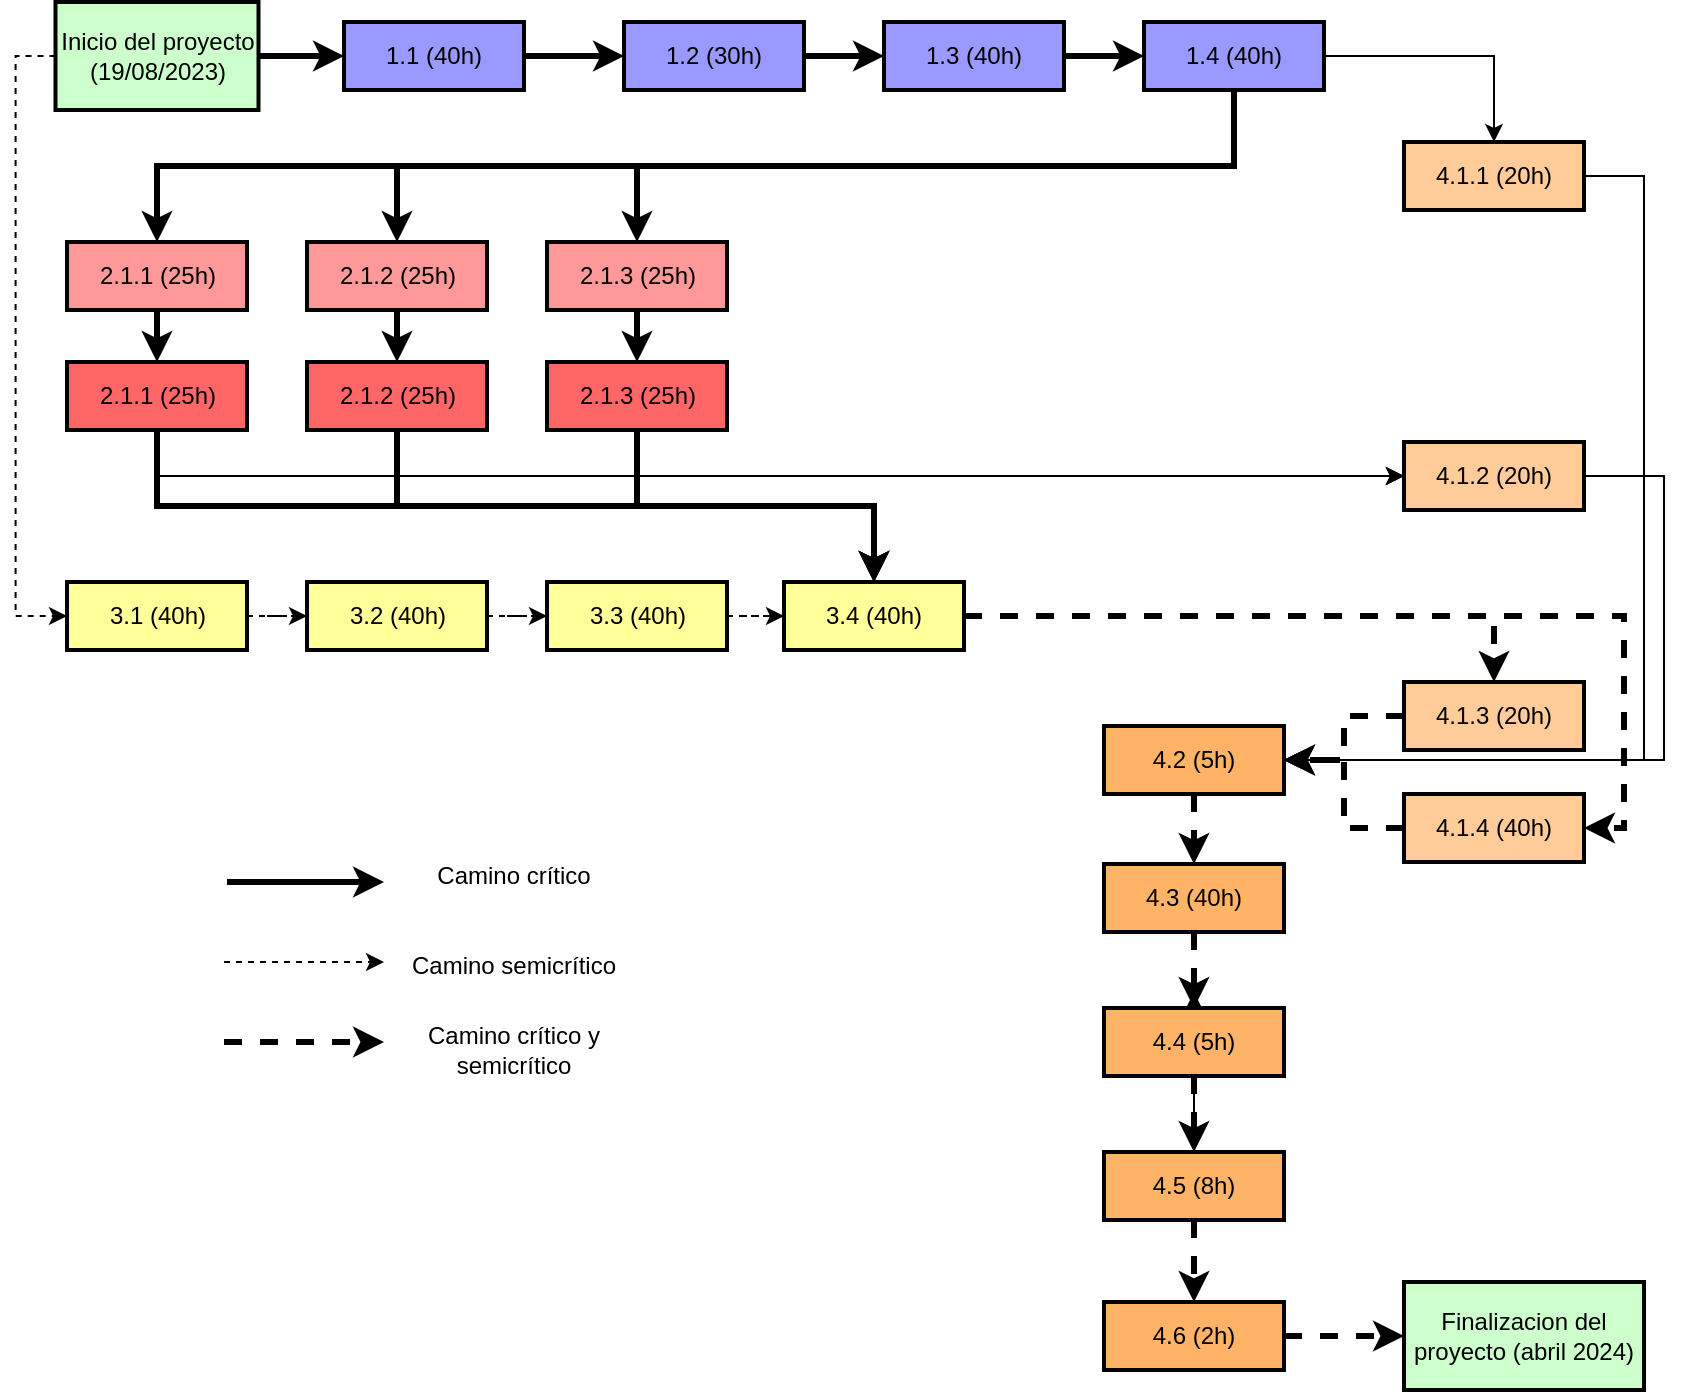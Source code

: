 <mxfile version="21.6.6" type="device">
  <diagram name="Page-1" id="a51Okz7s5KAlqq01rsdO">
    <mxGraphModel dx="1671" dy="913" grid="1" gridSize="10" guides="1" tooltips="1" connect="1" arrows="1" fold="1" page="1" pageScale="1" pageWidth="850" pageHeight="1100" math="0" shadow="0">
      <root>
        <mxCell id="0" />
        <mxCell id="1" parent="0" />
        <mxCell id="pIrt6NRsvYfrxuzahQiR-51" style="edgeStyle=orthogonalEdgeStyle;rounded=0;orthogonalLoop=1;jettySize=auto;html=1;exitX=1;exitY=0.5;exitDx=0;exitDy=0;entryX=0;entryY=0.5;entryDx=0;entryDy=0;fontStyle=1;targetPerimeterSpacing=0;strokeWidth=3;" parent="1" source="pIrt6NRsvYfrxuzahQiR-15" target="pIrt6NRsvYfrxuzahQiR-17" edge="1">
          <mxGeometry relative="1" as="geometry" />
        </mxCell>
        <mxCell id="pIrt6NRsvYfrxuzahQiR-98" style="edgeStyle=orthogonalEdgeStyle;rounded=0;orthogonalLoop=1;jettySize=auto;html=1;exitX=0;exitY=0.5;exitDx=0;exitDy=0;entryX=0;entryY=0.5;entryDx=0;entryDy=0;dashed=1;" parent="1" source="pIrt6NRsvYfrxuzahQiR-15" target="pIrt6NRsvYfrxuzahQiR-33" edge="1">
          <mxGeometry relative="1" as="geometry" />
        </mxCell>
        <mxCell id="pIrt6NRsvYfrxuzahQiR-15" value="Inicio del proyecto (19/08/2023)" style="whiteSpace=wrap;strokeWidth=2;fillColor=#CCFFCC;" parent="1" vertex="1">
          <mxGeometry x="35.75" y="40" width="101.5" height="54" as="geometry" />
        </mxCell>
        <mxCell id="pIrt6NRsvYfrxuzahQiR-52" style="edgeStyle=orthogonalEdgeStyle;rounded=0;orthogonalLoop=1;jettySize=auto;html=1;exitX=1;exitY=0.5;exitDx=0;exitDy=0;entryX=0;entryY=0.5;entryDx=0;entryDy=0;fontStyle=1;targetPerimeterSpacing=0;strokeWidth=3;" parent="1" source="pIrt6NRsvYfrxuzahQiR-17" target="pIrt6NRsvYfrxuzahQiR-18" edge="1">
          <mxGeometry relative="1" as="geometry" />
        </mxCell>
        <mxCell id="pIrt6NRsvYfrxuzahQiR-17" value="1.1 (40h)" style="whiteSpace=wrap;strokeWidth=2;fillColor=#9999FF;" parent="1" vertex="1">
          <mxGeometry x="180" y="50" width="90" height="34" as="geometry" />
        </mxCell>
        <mxCell id="pIrt6NRsvYfrxuzahQiR-53" style="edgeStyle=orthogonalEdgeStyle;rounded=0;orthogonalLoop=1;jettySize=auto;html=1;exitX=1;exitY=0.5;exitDx=0;exitDy=0;entryX=0;entryY=0.5;entryDx=0;entryDy=0;fontStyle=1;targetPerimeterSpacing=0;strokeWidth=3;" parent="1" source="pIrt6NRsvYfrxuzahQiR-18" target="pIrt6NRsvYfrxuzahQiR-19" edge="1">
          <mxGeometry relative="1" as="geometry" />
        </mxCell>
        <mxCell id="pIrt6NRsvYfrxuzahQiR-18" value="1.2 (30h)" style="whiteSpace=wrap;strokeWidth=2;fillColor=#9999FF;" parent="1" vertex="1">
          <mxGeometry x="320" y="50" width="90" height="34" as="geometry" />
        </mxCell>
        <mxCell id="pIrt6NRsvYfrxuzahQiR-54" style="edgeStyle=orthogonalEdgeStyle;rounded=0;orthogonalLoop=1;jettySize=auto;html=1;exitX=1;exitY=0.5;exitDx=0;exitDy=0;entryX=0;entryY=0.5;entryDx=0;entryDy=0;fontStyle=1;targetPerimeterSpacing=0;strokeWidth=3;" parent="1" source="pIrt6NRsvYfrxuzahQiR-19" target="pIrt6NRsvYfrxuzahQiR-20" edge="1">
          <mxGeometry relative="1" as="geometry" />
        </mxCell>
        <mxCell id="pIrt6NRsvYfrxuzahQiR-19" value="1.3 (40h)" style="whiteSpace=wrap;strokeWidth=2;fillColor=#9999FF;" parent="1" vertex="1">
          <mxGeometry x="450" y="50" width="90" height="34" as="geometry" />
        </mxCell>
        <mxCell id="pIrt6NRsvYfrxuzahQiR-55" style="edgeStyle=orthogonalEdgeStyle;rounded=0;orthogonalLoop=1;jettySize=auto;html=1;exitX=1;exitY=0.5;exitDx=0;exitDy=0;entryX=0.5;entryY=0;entryDx=0;entryDy=0;" parent="1" source="pIrt6NRsvYfrxuzahQiR-20" target="pIrt6NRsvYfrxuzahQiR-31" edge="1">
          <mxGeometry relative="1" as="geometry" />
        </mxCell>
        <mxCell id="pIrt6NRsvYfrxuzahQiR-56" style="edgeStyle=orthogonalEdgeStyle;rounded=0;orthogonalLoop=1;jettySize=auto;html=1;exitX=0.5;exitY=1;exitDx=0;exitDy=0;entryX=0.5;entryY=0;entryDx=0;entryDy=0;fontStyle=1;targetPerimeterSpacing=0;strokeWidth=3;" parent="1" source="pIrt6NRsvYfrxuzahQiR-20" target="pIrt6NRsvYfrxuzahQiR-21" edge="1">
          <mxGeometry relative="1" as="geometry" />
        </mxCell>
        <mxCell id="pIrt6NRsvYfrxuzahQiR-57" style="edgeStyle=orthogonalEdgeStyle;rounded=0;orthogonalLoop=1;jettySize=auto;html=1;exitX=0.5;exitY=1;exitDx=0;exitDy=0;entryX=0.5;entryY=0;entryDx=0;entryDy=0;fontStyle=1;targetPerimeterSpacing=0;strokeWidth=3;" parent="1" source="pIrt6NRsvYfrxuzahQiR-20" target="pIrt6NRsvYfrxuzahQiR-22" edge="1">
          <mxGeometry relative="1" as="geometry" />
        </mxCell>
        <mxCell id="pIrt6NRsvYfrxuzahQiR-58" style="edgeStyle=orthogonalEdgeStyle;rounded=0;orthogonalLoop=1;jettySize=auto;html=1;exitX=0.5;exitY=1;exitDx=0;exitDy=0;entryX=0.5;entryY=0;entryDx=0;entryDy=0;fontStyle=1;targetPerimeterSpacing=0;strokeWidth=3;" parent="1" source="pIrt6NRsvYfrxuzahQiR-20" target="pIrt6NRsvYfrxuzahQiR-27" edge="1">
          <mxGeometry relative="1" as="geometry" />
        </mxCell>
        <mxCell id="pIrt6NRsvYfrxuzahQiR-20" value="1.4 (40h)" style="whiteSpace=wrap;strokeWidth=2;fillColor=#9999FF;" parent="1" vertex="1">
          <mxGeometry x="580" y="50" width="90" height="34" as="geometry" />
        </mxCell>
        <mxCell id="pIrt6NRsvYfrxuzahQiR-61" style="edgeStyle=orthogonalEdgeStyle;rounded=0;orthogonalLoop=1;jettySize=auto;html=1;exitX=0.5;exitY=1;exitDx=0;exitDy=0;entryX=0.5;entryY=0;entryDx=0;entryDy=0;fontStyle=1;targetPerimeterSpacing=0;strokeWidth=3;" parent="1" source="pIrt6NRsvYfrxuzahQiR-21" target="pIrt6NRsvYfrxuzahQiR-28" edge="1">
          <mxGeometry relative="1" as="geometry" />
        </mxCell>
        <mxCell id="pIrt6NRsvYfrxuzahQiR-21" value="2.1.1 (25h)" style="whiteSpace=wrap;strokeWidth=2;fillColor=#FF9999;" parent="1" vertex="1">
          <mxGeometry x="41.5" y="160" width="90" height="34" as="geometry" />
        </mxCell>
        <mxCell id="pIrt6NRsvYfrxuzahQiR-60" style="edgeStyle=orthogonalEdgeStyle;rounded=0;orthogonalLoop=1;jettySize=auto;html=1;exitX=0.5;exitY=1;exitDx=0;exitDy=0;entryX=0.5;entryY=0;entryDx=0;entryDy=0;fontStyle=1;targetPerimeterSpacing=0;strokeWidth=3;" parent="1" source="pIrt6NRsvYfrxuzahQiR-22" target="pIrt6NRsvYfrxuzahQiR-29" edge="1">
          <mxGeometry relative="1" as="geometry" />
        </mxCell>
        <mxCell id="pIrt6NRsvYfrxuzahQiR-22" value="2.1.2 (25h)" style="whiteSpace=wrap;strokeWidth=2;fillColor=#FF9999;" parent="1" vertex="1">
          <mxGeometry x="161.5" y="160" width="90" height="34" as="geometry" />
        </mxCell>
        <mxCell id="pIrt6NRsvYfrxuzahQiR-59" style="edgeStyle=orthogonalEdgeStyle;rounded=0;orthogonalLoop=1;jettySize=auto;html=1;exitX=0.5;exitY=1;exitDx=0;exitDy=0;entryX=0.5;entryY=0;entryDx=0;entryDy=0;fontStyle=1;targetPerimeterSpacing=0;strokeWidth=3;" parent="1" source="pIrt6NRsvYfrxuzahQiR-27" target="pIrt6NRsvYfrxuzahQiR-30" edge="1">
          <mxGeometry relative="1" as="geometry" />
        </mxCell>
        <mxCell id="pIrt6NRsvYfrxuzahQiR-27" value="2.1.3 (25h)" style="whiteSpace=wrap;strokeWidth=2;fillColor=#FF9999;" parent="1" vertex="1">
          <mxGeometry x="281.5" y="160" width="90" height="34" as="geometry" />
        </mxCell>
        <mxCell id="pIrt6NRsvYfrxuzahQiR-66" style="edgeStyle=orthogonalEdgeStyle;rounded=0;orthogonalLoop=1;jettySize=auto;html=1;exitX=0.5;exitY=1;exitDx=0;exitDy=0;entryX=0.5;entryY=0;entryDx=0;entryDy=0;strokeWidth=3;" parent="1" source="pIrt6NRsvYfrxuzahQiR-28" target="pIrt6NRsvYfrxuzahQiR-36" edge="1">
          <mxGeometry relative="1" as="geometry" />
        </mxCell>
        <mxCell id="pIrt6NRsvYfrxuzahQiR-76" style="edgeStyle=orthogonalEdgeStyle;rounded=0;orthogonalLoop=1;jettySize=auto;html=1;exitX=0.5;exitY=1;exitDx=0;exitDy=0;entryX=0;entryY=0.5;entryDx=0;entryDy=0;fontStyle=1;targetPerimeterSpacing=0;strokeWidth=1;" parent="1" source="pIrt6NRsvYfrxuzahQiR-28" target="pIrt6NRsvYfrxuzahQiR-32" edge="1">
          <mxGeometry relative="1" as="geometry" />
        </mxCell>
        <mxCell id="pIrt6NRsvYfrxuzahQiR-28" value="2.1.1 (25h)" style="whiteSpace=wrap;strokeWidth=2;fillColor=#FF6666;" parent="1" vertex="1">
          <mxGeometry x="41.5" y="220" width="90" height="34" as="geometry" />
        </mxCell>
        <mxCell id="pIrt6NRsvYfrxuzahQiR-65" style="edgeStyle=orthogonalEdgeStyle;rounded=0;orthogonalLoop=1;jettySize=auto;html=1;exitX=0.5;exitY=1;exitDx=0;exitDy=0;entryX=0.5;entryY=0;entryDx=0;entryDy=0;strokeWidth=3;" parent="1" source="pIrt6NRsvYfrxuzahQiR-29" target="pIrt6NRsvYfrxuzahQiR-36" edge="1">
          <mxGeometry relative="1" as="geometry" />
        </mxCell>
        <mxCell id="pIrt6NRsvYfrxuzahQiR-74" style="edgeStyle=orthogonalEdgeStyle;rounded=0;orthogonalLoop=1;jettySize=auto;html=1;exitX=0.5;exitY=1;exitDx=0;exitDy=0;entryX=0;entryY=0.5;entryDx=0;entryDy=0;fontStyle=1;targetPerimeterSpacing=0;strokeWidth=1;" parent="1" source="pIrt6NRsvYfrxuzahQiR-29" target="pIrt6NRsvYfrxuzahQiR-32" edge="1">
          <mxGeometry relative="1" as="geometry" />
        </mxCell>
        <mxCell id="pIrt6NRsvYfrxuzahQiR-29" value="2.1.2 (25h)" style="whiteSpace=wrap;strokeWidth=2;fillColor=#FF6666;" parent="1" vertex="1">
          <mxGeometry x="161.5" y="220" width="90" height="34" as="geometry" />
        </mxCell>
        <mxCell id="pIrt6NRsvYfrxuzahQiR-68" style="edgeStyle=orthogonalEdgeStyle;rounded=0;orthogonalLoop=1;jettySize=auto;html=1;exitX=0.5;exitY=1;exitDx=0;exitDy=0;entryX=0.5;entryY=0;entryDx=0;entryDy=0;fontStyle=1;targetPerimeterSpacing=0;strokeWidth=3;" parent="1" source="pIrt6NRsvYfrxuzahQiR-30" target="pIrt6NRsvYfrxuzahQiR-36" edge="1">
          <mxGeometry relative="1" as="geometry" />
        </mxCell>
        <mxCell id="pIrt6NRsvYfrxuzahQiR-72" style="edgeStyle=orthogonalEdgeStyle;rounded=0;orthogonalLoop=1;jettySize=auto;html=1;exitX=0.5;exitY=1;exitDx=0;exitDy=0;entryX=0;entryY=0.5;entryDx=0;entryDy=0;fontStyle=1;targetPerimeterSpacing=0;strokeWidth=1;" parent="1" source="pIrt6NRsvYfrxuzahQiR-30" target="pIrt6NRsvYfrxuzahQiR-32" edge="1">
          <mxGeometry relative="1" as="geometry" />
        </mxCell>
        <mxCell id="pIrt6NRsvYfrxuzahQiR-30" value="2.1.3 (25h)" style="whiteSpace=wrap;strokeWidth=2;fillColor=#FF6666;" parent="1" vertex="1">
          <mxGeometry x="281.5" y="220" width="90" height="34" as="geometry" />
        </mxCell>
        <mxCell id="pIrt6NRsvYfrxuzahQiR-89" style="edgeStyle=orthogonalEdgeStyle;rounded=0;orthogonalLoop=1;jettySize=auto;html=1;exitX=1;exitY=0.5;exitDx=0;exitDy=0;entryX=1;entryY=0.5;entryDx=0;entryDy=0;" parent="1" source="pIrt6NRsvYfrxuzahQiR-31" target="pIrt6NRsvYfrxuzahQiR-42" edge="1">
          <mxGeometry relative="1" as="geometry">
            <Array as="points">
              <mxPoint x="830" y="127" />
              <mxPoint x="830" y="419" />
            </Array>
          </mxGeometry>
        </mxCell>
        <mxCell id="pIrt6NRsvYfrxuzahQiR-31" value="4.1.1 (20h)" style="whiteSpace=wrap;strokeWidth=2;fillColor=#FFCC99;" parent="1" vertex="1">
          <mxGeometry x="710" y="110" width="90" height="34" as="geometry" />
        </mxCell>
        <mxCell id="pIrt6NRsvYfrxuzahQiR-91" style="edgeStyle=orthogonalEdgeStyle;rounded=0;orthogonalLoop=1;jettySize=auto;html=1;exitX=1;exitY=0.5;exitDx=0;exitDy=0;entryX=1;entryY=0.5;entryDx=0;entryDy=0;" parent="1" source="pIrt6NRsvYfrxuzahQiR-32" target="pIrt6NRsvYfrxuzahQiR-42" edge="1">
          <mxGeometry relative="1" as="geometry">
            <Array as="points">
              <mxPoint x="840" y="277" />
              <mxPoint x="840" y="419" />
            </Array>
          </mxGeometry>
        </mxCell>
        <mxCell id="pIrt6NRsvYfrxuzahQiR-32" value="4.1.2 (20h)" style="whiteSpace=wrap;strokeWidth=2;fillColor=#FFCC99;" parent="1" vertex="1">
          <mxGeometry x="710" y="260" width="90" height="34" as="geometry" />
        </mxCell>
        <mxCell id="pIrt6NRsvYfrxuzahQiR-69" value="" style="edgeStyle=orthogonalEdgeStyle;rounded=0;orthogonalLoop=1;jettySize=auto;html=1;jumpStyle=arc;dashed=1;" parent="1" source="pIrt6NRsvYfrxuzahQiR-33" target="pIrt6NRsvYfrxuzahQiR-34" edge="1">
          <mxGeometry relative="1" as="geometry" />
        </mxCell>
        <mxCell id="pIrt6NRsvYfrxuzahQiR-33" value="3.1 (40h)" style="whiteSpace=wrap;strokeWidth=2;fillColor=#FFFF99;" parent="1" vertex="1">
          <mxGeometry x="41.5" y="330" width="90" height="34" as="geometry" />
        </mxCell>
        <mxCell id="pIrt6NRsvYfrxuzahQiR-70" value="" style="edgeStyle=orthogonalEdgeStyle;rounded=0;orthogonalLoop=1;jettySize=auto;html=1;jumpStyle=arc;dashed=1;" parent="1" source="pIrt6NRsvYfrxuzahQiR-34" target="pIrt6NRsvYfrxuzahQiR-35" edge="1">
          <mxGeometry relative="1" as="geometry" />
        </mxCell>
        <mxCell id="pIrt6NRsvYfrxuzahQiR-34" value="3.2 (40h)" style="whiteSpace=wrap;strokeWidth=2;fillColor=#FFFF99;" parent="1" vertex="1">
          <mxGeometry x="161.5" y="330" width="90" height="34" as="geometry" />
        </mxCell>
        <mxCell id="pIrt6NRsvYfrxuzahQiR-71" value="" style="edgeStyle=orthogonalEdgeStyle;rounded=0;orthogonalLoop=1;jettySize=auto;html=1;jumpStyle=arc;dashed=1;" parent="1" source="pIrt6NRsvYfrxuzahQiR-35" target="pIrt6NRsvYfrxuzahQiR-36" edge="1">
          <mxGeometry relative="1" as="geometry" />
        </mxCell>
        <mxCell id="pIrt6NRsvYfrxuzahQiR-35" value="3.3 (40h)" style="whiteSpace=wrap;strokeWidth=2;fillColor=#FFFF99;" parent="1" vertex="1">
          <mxGeometry x="281.5" y="330" width="90" height="34" as="geometry" />
        </mxCell>
        <mxCell id="pIrt6NRsvYfrxuzahQiR-77" style="edgeStyle=orthogonalEdgeStyle;rounded=0;orthogonalLoop=1;jettySize=auto;html=1;exitX=1;exitY=0.5;exitDx=0;exitDy=0;entryX=0.5;entryY=0;entryDx=0;entryDy=0;strokeWidth=3;dashed=1;" parent="1" source="pIrt6NRsvYfrxuzahQiR-36" target="pIrt6NRsvYfrxuzahQiR-39" edge="1">
          <mxGeometry relative="1" as="geometry" />
        </mxCell>
        <mxCell id="pIrt6NRsvYfrxuzahQiR-78" style="edgeStyle=orthogonalEdgeStyle;rounded=0;orthogonalLoop=1;jettySize=auto;html=1;exitX=1;exitY=0.5;exitDx=0;exitDy=0;entryX=1;entryY=0.5;entryDx=0;entryDy=0;fontStyle=1;targetPerimeterSpacing=0;strokeWidth=3;dashed=1;" parent="1" source="pIrt6NRsvYfrxuzahQiR-36" target="pIrt6NRsvYfrxuzahQiR-41" edge="1">
          <mxGeometry relative="1" as="geometry" />
        </mxCell>
        <mxCell id="pIrt6NRsvYfrxuzahQiR-36" value="3.4 (40h)" style="whiteSpace=wrap;strokeWidth=2;fillColor=#FFFF99;" parent="1" vertex="1">
          <mxGeometry x="400" y="330" width="90" height="34" as="geometry" />
        </mxCell>
        <mxCell id="pIrt6NRsvYfrxuzahQiR-85" value="" style="edgeStyle=orthogonalEdgeStyle;rounded=0;orthogonalLoop=1;jettySize=auto;html=1;fontStyle=1;targetPerimeterSpacing=0;strokeWidth=3;dashed=1;" parent="1" source="pIrt6NRsvYfrxuzahQiR-38" edge="1">
          <mxGeometry relative="1" as="geometry">
            <mxPoint x="710" y="707" as="targetPoint" />
          </mxGeometry>
        </mxCell>
        <mxCell id="pIrt6NRsvYfrxuzahQiR-38" value="4.6 (2h)" style="whiteSpace=wrap;strokeWidth=2;fillColor=#FFB366;" parent="1" vertex="1">
          <mxGeometry x="560" y="690" width="90" height="34" as="geometry" />
        </mxCell>
        <mxCell id="pIrt6NRsvYfrxuzahQiR-88" value="" style="edgeStyle=orthogonalEdgeStyle;rounded=0;orthogonalLoop=1;jettySize=auto;html=1;strokeWidth=3;dashed=1;" parent="1" source="pIrt6NRsvYfrxuzahQiR-39" target="pIrt6NRsvYfrxuzahQiR-42" edge="1">
          <mxGeometry relative="1" as="geometry" />
        </mxCell>
        <mxCell id="pIrt6NRsvYfrxuzahQiR-39" value="4.1.3 (20h)" style="whiteSpace=wrap;strokeWidth=2;fillColor=#FFCC99;" parent="1" vertex="1">
          <mxGeometry x="710" y="380" width="90" height="34" as="geometry" />
        </mxCell>
        <mxCell id="pIrt6NRsvYfrxuzahQiR-79" style="edgeStyle=orthogonalEdgeStyle;rounded=0;orthogonalLoop=1;jettySize=auto;html=1;exitX=0;exitY=0.5;exitDx=0;exitDy=0;entryX=1;entryY=0.5;entryDx=0;entryDy=0;fontStyle=1;targetPerimeterSpacing=0;strokeWidth=3;dashed=1;" parent="1" source="pIrt6NRsvYfrxuzahQiR-41" target="pIrt6NRsvYfrxuzahQiR-42" edge="1">
          <mxGeometry relative="1" as="geometry" />
        </mxCell>
        <mxCell id="pIrt6NRsvYfrxuzahQiR-41" value="4.1.4 (40h)" style="whiteSpace=wrap;strokeWidth=2;fillColor=#FFCC99;" parent="1" vertex="1">
          <mxGeometry x="710" y="436" width="90" height="34" as="geometry" />
        </mxCell>
        <mxCell id="pIrt6NRsvYfrxuzahQiR-80" style="edgeStyle=orthogonalEdgeStyle;rounded=0;orthogonalLoop=1;jettySize=auto;html=1;exitX=0.5;exitY=1;exitDx=0;exitDy=0;entryX=0.5;entryY=0;entryDx=0;entryDy=0;fontStyle=1;targetPerimeterSpacing=0;strokeWidth=3;dashed=1;" parent="1" source="pIrt6NRsvYfrxuzahQiR-42" target="pIrt6NRsvYfrxuzahQiR-45" edge="1">
          <mxGeometry relative="1" as="geometry" />
        </mxCell>
        <mxCell id="pIrt6NRsvYfrxuzahQiR-42" value="4.2 (5h)" style="whiteSpace=wrap;strokeWidth=2;fillColor=#FFB366;" parent="1" vertex="1">
          <mxGeometry x="560" y="402" width="90" height="34" as="geometry" />
        </mxCell>
        <mxCell id="pIrt6NRsvYfrxuzahQiR-83" style="edgeStyle=orthogonalEdgeStyle;rounded=0;orthogonalLoop=1;jettySize=auto;html=1;exitX=0.5;exitY=1;exitDx=0;exitDy=0;entryX=0.5;entryY=0;entryDx=0;entryDy=0;fontStyle=1;targetPerimeterSpacing=0;strokeWidth=3;dashed=1;" parent="1" source="pIrt6NRsvYfrxuzahQiR-43" target="pIrt6NRsvYfrxuzahQiR-38" edge="1">
          <mxGeometry relative="1" as="geometry" />
        </mxCell>
        <mxCell id="pIrt6NRsvYfrxuzahQiR-97" value="" style="edgeStyle=orthogonalEdgeStyle;rounded=0;orthogonalLoop=1;jettySize=auto;html=1;" parent="1" source="pIrt6NRsvYfrxuzahQiR-43" edge="1">
          <mxGeometry relative="1" as="geometry">
            <mxPoint x="605" y="535" as="targetPoint" />
          </mxGeometry>
        </mxCell>
        <mxCell id="pIrt6NRsvYfrxuzahQiR-43" value="4.5 (8h)" style="whiteSpace=wrap;strokeWidth=2;fillColor=#FFB366;" parent="1" vertex="1">
          <mxGeometry x="560" y="615" width="90" height="34" as="geometry" />
        </mxCell>
        <mxCell id="pIrt6NRsvYfrxuzahQiR-84" style="edgeStyle=orthogonalEdgeStyle;rounded=0;orthogonalLoop=1;jettySize=auto;html=1;exitX=0.5;exitY=1;exitDx=0;exitDy=0;entryX=0.5;entryY=0;entryDx=0;entryDy=0;fontStyle=1;targetPerimeterSpacing=0;strokeWidth=3;dashed=1;" parent="1" source="pIrt6NRsvYfrxuzahQiR-44" target="pIrt6NRsvYfrxuzahQiR-43" edge="1">
          <mxGeometry relative="1" as="geometry" />
        </mxCell>
        <mxCell id="pIrt6NRsvYfrxuzahQiR-44" value="4.4 (5h)" style="whiteSpace=wrap;strokeWidth=2;fillColor=#FFB366;" parent="1" vertex="1">
          <mxGeometry x="560" y="543" width="90" height="34" as="geometry" />
        </mxCell>
        <mxCell id="pIrt6NRsvYfrxuzahQiR-81" style="edgeStyle=orthogonalEdgeStyle;rounded=0;orthogonalLoop=1;jettySize=auto;html=1;exitX=0.5;exitY=1;exitDx=0;exitDy=0;entryX=0.5;entryY=0;entryDx=0;entryDy=0;fontStyle=1;targetPerimeterSpacing=0;strokeWidth=3;dashed=1;" parent="1" source="pIrt6NRsvYfrxuzahQiR-45" target="pIrt6NRsvYfrxuzahQiR-44" edge="1">
          <mxGeometry relative="1" as="geometry" />
        </mxCell>
        <mxCell id="pIrt6NRsvYfrxuzahQiR-45" value="4.3 (40h)" style="whiteSpace=wrap;strokeWidth=2;fillColor=#FFB366;" parent="1" vertex="1">
          <mxGeometry x="560" y="471" width="90" height="34" as="geometry" />
        </mxCell>
        <mxCell id="pIrt6NRsvYfrxuzahQiR-99" value="Finalizacion del proyecto (abril 2024)" style="whiteSpace=wrap;strokeWidth=2;fillColor=#CCFFCC;" parent="1" vertex="1">
          <mxGeometry x="710" y="680" width="120" height="54" as="geometry" />
        </mxCell>
        <mxCell id="I471ep3RThWcymiVVxRI-1" style="edgeStyle=orthogonalEdgeStyle;rounded=0;orthogonalLoop=1;jettySize=auto;html=1;exitX=1;exitY=0.5;exitDx=0;exitDy=0;fontStyle=1;targetPerimeterSpacing=0;strokeWidth=3;" edge="1" parent="1">
          <mxGeometry relative="1" as="geometry">
            <mxPoint x="121.5" y="480" as="sourcePoint" />
            <mxPoint x="200" y="480" as="targetPoint" />
          </mxGeometry>
        </mxCell>
        <mxCell id="I471ep3RThWcymiVVxRI-3" style="edgeStyle=orthogonalEdgeStyle;rounded=0;orthogonalLoop=1;jettySize=auto;html=1;dashed=1;" edge="1" parent="1">
          <mxGeometry relative="1" as="geometry">
            <mxPoint x="120" y="520" as="sourcePoint" />
            <mxPoint x="200" y="520" as="targetPoint" />
          </mxGeometry>
        </mxCell>
        <mxCell id="I471ep3RThWcymiVVxRI-4" style="edgeStyle=orthogonalEdgeStyle;rounded=0;orthogonalLoop=1;jettySize=auto;html=1;exitX=1;exitY=0.5;exitDx=0;exitDy=0;fontStyle=1;targetPerimeterSpacing=0;strokeWidth=3;dashed=1;" edge="1" parent="1">
          <mxGeometry relative="1" as="geometry">
            <mxPoint x="120" y="560" as="sourcePoint" />
            <mxPoint x="200" y="560" as="targetPoint" />
          </mxGeometry>
        </mxCell>
        <mxCell id="I471ep3RThWcymiVVxRI-5" value="&lt;div&gt;Camino&amp;nbsp;crítico y semicrítico&lt;/div&gt;" style="text;html=1;strokeColor=none;fillColor=none;align=center;verticalAlign=middle;whiteSpace=wrap;rounded=0;" vertex="1" parent="1">
          <mxGeometry x="210" y="547" width="110" height="33" as="geometry" />
        </mxCell>
        <mxCell id="I471ep3RThWcymiVVxRI-6" value="&lt;div&gt;Camino semicrítico&lt;/div&gt;" style="text;html=1;strokeColor=none;fillColor=none;align=center;verticalAlign=middle;whiteSpace=wrap;rounded=0;" vertex="1" parent="1">
          <mxGeometry x="210" y="505" width="110" height="33" as="geometry" />
        </mxCell>
        <mxCell id="I471ep3RThWcymiVVxRI-7" value="&lt;div&gt;Camino&amp;nbsp;crítico &lt;/div&gt;" style="text;html=1;strokeColor=none;fillColor=none;align=center;verticalAlign=middle;whiteSpace=wrap;rounded=0;" vertex="1" parent="1">
          <mxGeometry x="210" y="460" width="110" height="33" as="geometry" />
        </mxCell>
      </root>
    </mxGraphModel>
  </diagram>
</mxfile>
